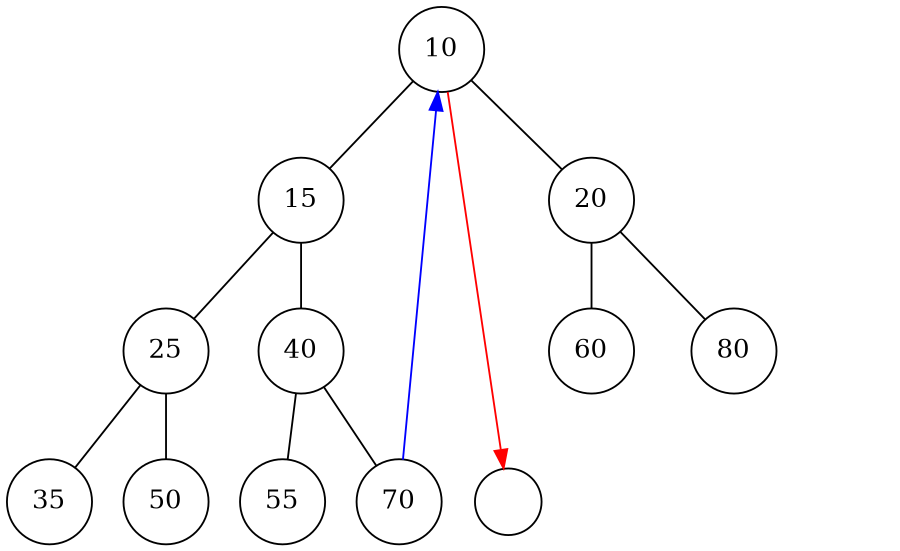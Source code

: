 digraph G { 
	size ="6,6";
	edge[arrowhead=none,arrowtail=none]
	
	//root
	node10 [shape=circle,label="10"];
	
	//level1
	node15 [shape=circle,label="15"];
	node10 -> node15
	
	node20 [shape=circle,label="20"];
	node10 -> node20

	//level 2
	node25 [shape=circle,label="40"];
	node15 -> node25
	node40 [shape=circle,label="25"];
	node15 -> node40
	
	node60 [shape=circle,label="60"];
	node20 -> node60
	node80 [shape=circle,label="80"];
	node20 -> node80

	//level 3
	node35 [shape=circle,label="55"];
	node25 -> node35
	
	node50 [shape=circle,label="70"];
	node25 -> node50
	
	node55 [shape=circle,label="50"];
	node40 -> node55
	
	node70 [shape=circle,label="35"];
	node40 -> node70

	
	
	node59 [shape=circle,label=""];
	node60 -> node59[style=invis]
	
	edge[arrowhead=normal,arrowtail=none,color=red]
	node10->node59
	
	
	edge[arrowhead=normal,arrowtail=none,color=blue]
	node50->node10

	node58 [shape=circle,label="58",style=invis];
	node60 -> node58[style=invis]
	
	node79 [shape=circle,label="79",style=invis];
	node80 -> node79[style=invis]
	
	node78 [shape=circle,label="78",style=invis];
	node80 -> node78[style=invis]
	
		
	





	
}
